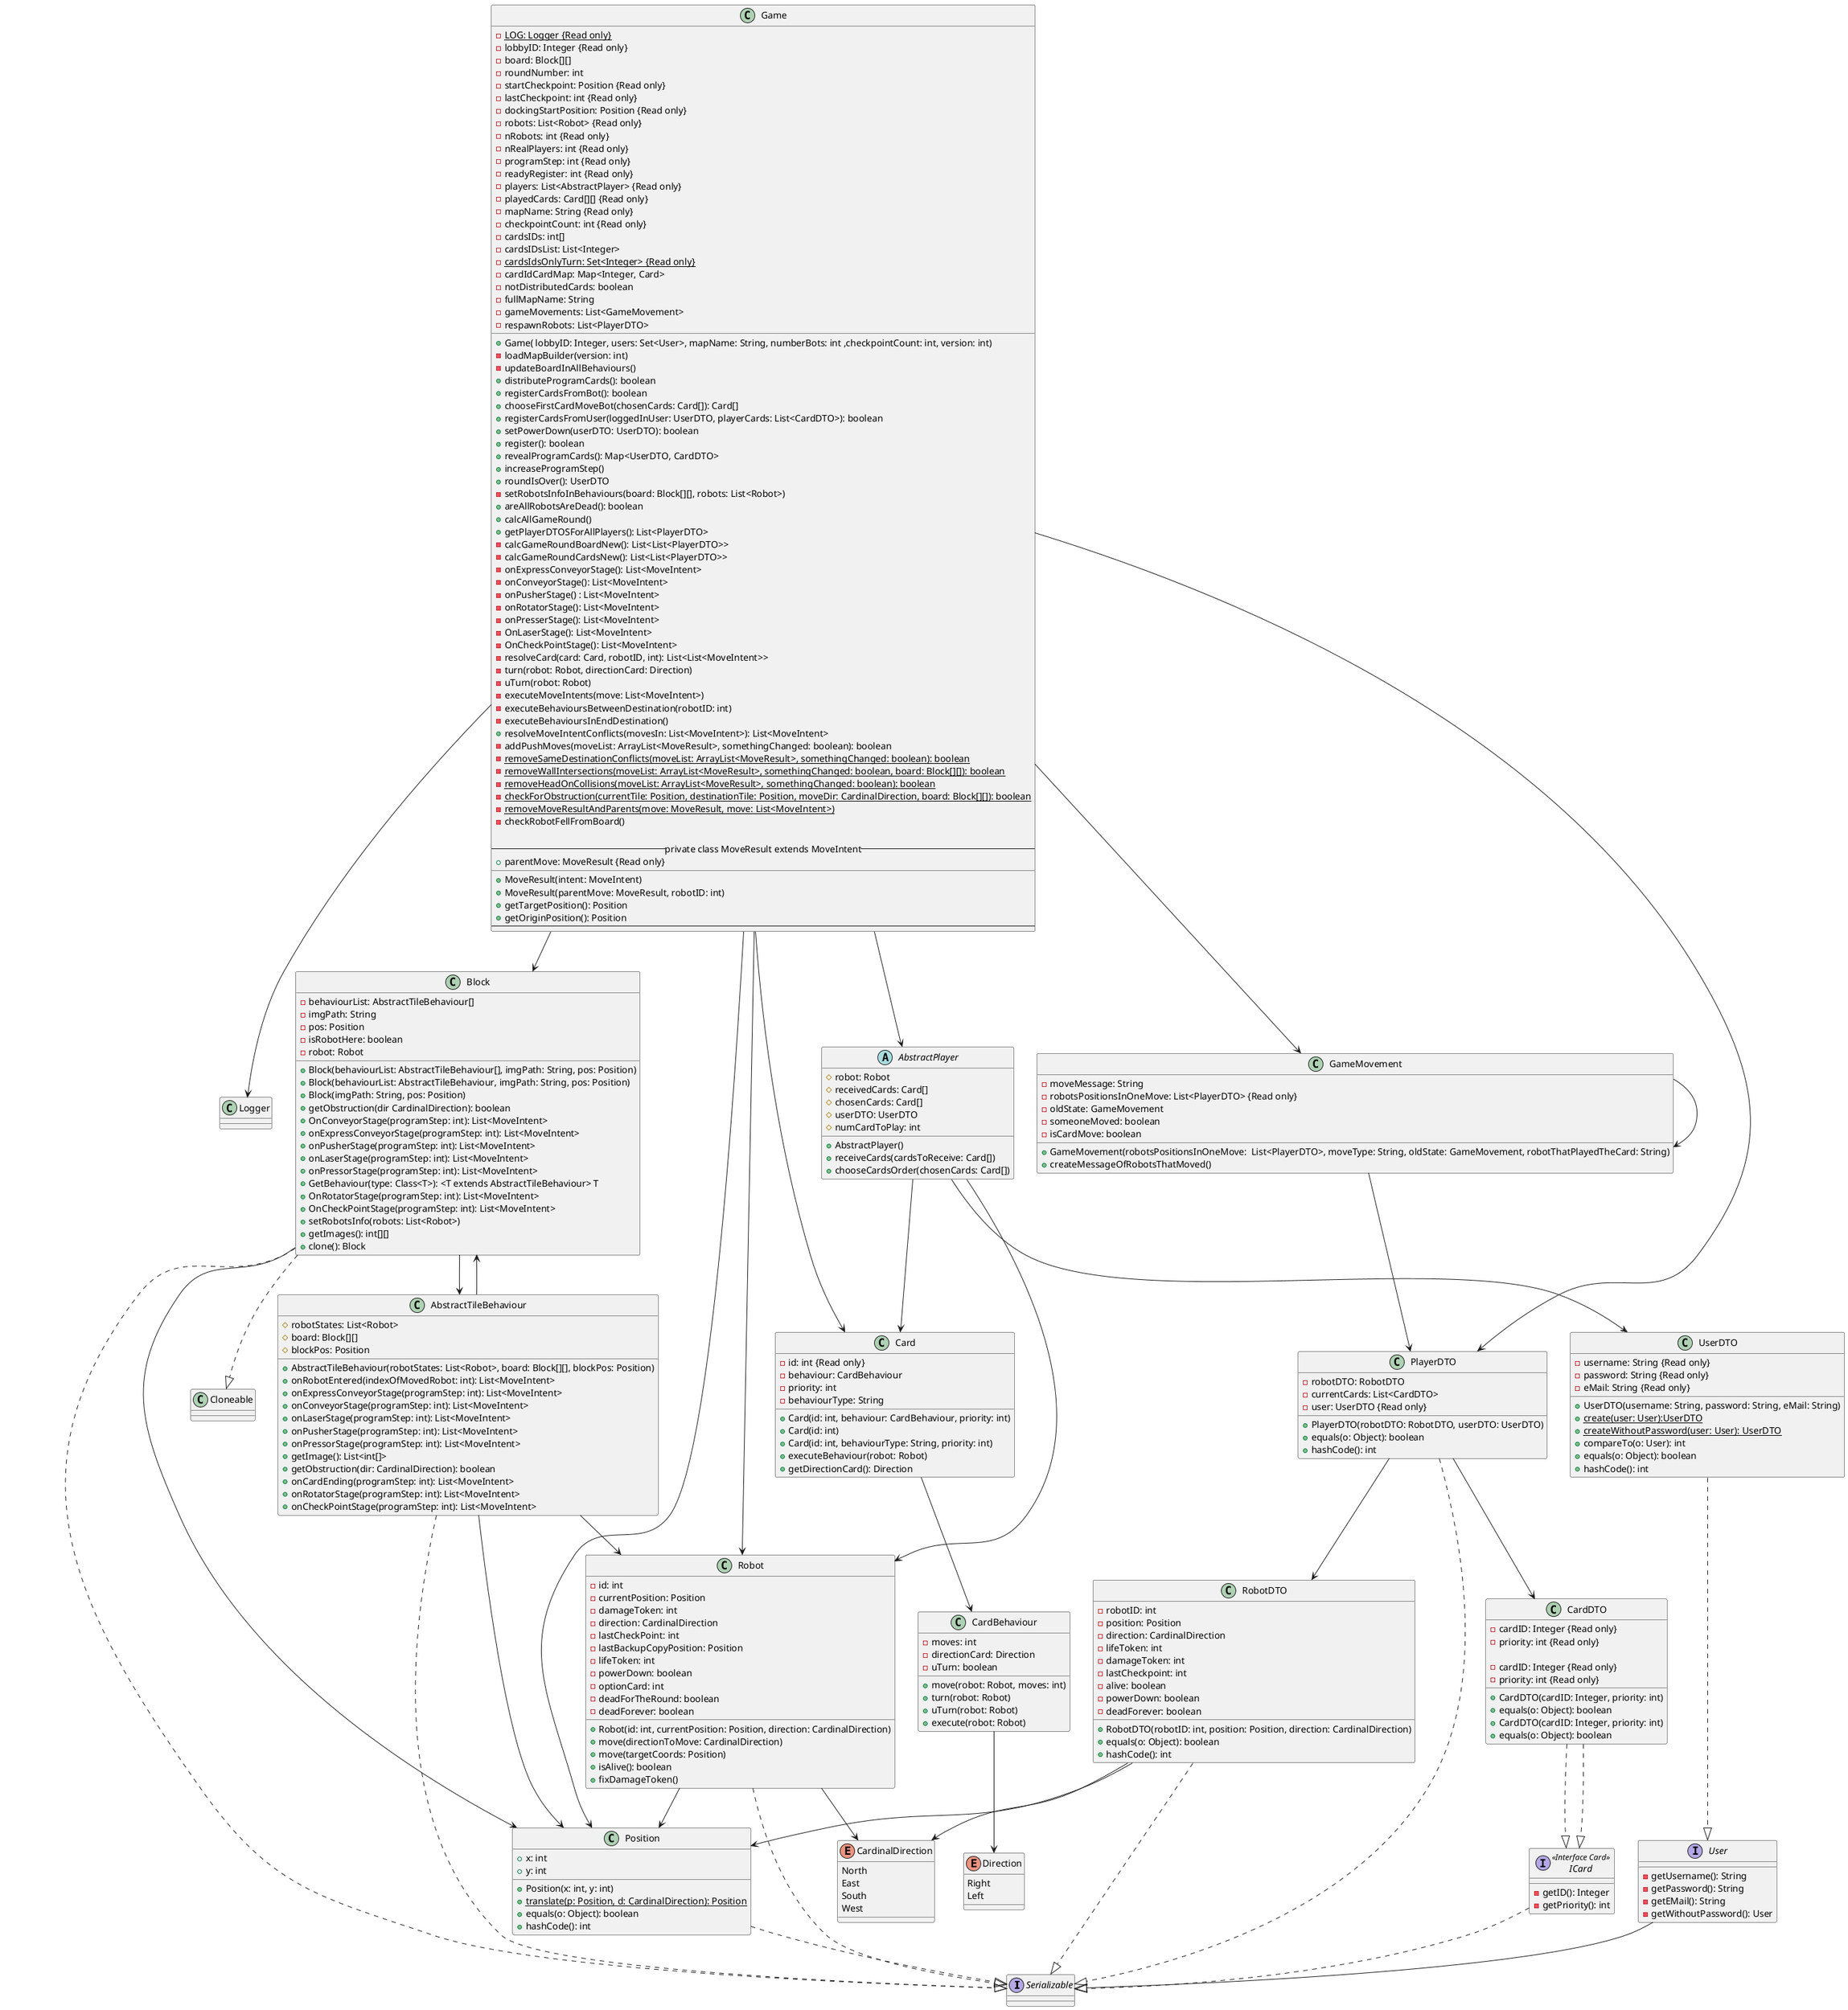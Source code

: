 @startuml
interface Serializable
interface User
interface ICard <<Interface Card>>

Game --> Logger
Game --> Block
Game --> Position
Game --> Robot
Game --> Card
Game --> GameMovement
Game --> PlayerDTO
Game --> AbstractPlayer

AbstractPlayer --> Robot
AbstractPlayer --> Card
AbstractPlayer --> UserDTO

UserDTO ..|> User

Card --> CardBehaviour

CardBehaviour --> Direction

GameMovement --> PlayerDTO
GameMovement --> GameMovement

PlayerDTO ..|> Serializable
PlayerDTO --> RobotDTO
PlayerDTO --> CardDTO

CardDTO ..|> ICard

RobotDTO ..|> Serializable
RobotDTO --> Position
RobotDTO --> CardinalDirection

Block ..|> Serializable
Block ..|> Cloneable
Block --> AbstractTileBehaviour
Block --> Position

AbstractTileBehaviour ..|> Serializable
AbstractTileBehaviour --> Robot
AbstractTileBehaviour --> Block
AbstractTileBehaviour --> Position

Position ..|> Serializable

Robot ..|> Serializable
Robot --> Position
Robot --> CardinalDirection

CardDTO ..|> ICard

ICard ..|> Serializable

User --|> Serializable

interface User{
    - getUsername(): String
    - getPassword(): String
    - getEMail(): String
    - getWithoutPassword(): User
}
interface ICard{
    - getID(): Integer
    - getPriority(): int
}
class CardDTO{
    - cardID: Integer {Read only}
    - priority: int {Read only}

    + CardDTO(cardID: Integer, priority: int)
    + equals(o: Object): boolean
}
class Robot{
    - id: int
    - currentPosition: Position
    - damageToken: int
    - direction: CardinalDirection
    - lastCheckPoint: int
    - lastBackupCopyPosition: Position
    - lifeToken: int
    - powerDown: boolean
    - optionCard: int
    - deadForTheRound: boolean
    - deadForever: boolean

    + Robot(id: int, currentPosition: Position, direction: CardinalDirection)
    + move(directionToMove: CardinalDirection)
    + move(targetCoords: Position)
    + isAlive(): boolean
    + fixDamageToken()
}
class Position{
    + x: int
    + y: int

    + Position(x: int, y: int)
    + {static} translate(p: Position, d: CardinalDirection): Position
    + equals(o: Object): boolean
    + hashCode(): int
}
class AbstractTileBehaviour{
    # robotStates: List<Robot>
    # board: Block[][]
    # blockPos: Position

    + AbstractTileBehaviour(robotStates: List<Robot>, board: Block[][], blockPos: Position)
    + onRobotEntered(indexOfMovedRobot: int): List<MoveIntent>
    + onExpressConveyorStage(programStep: int): List<MoveIntent>
    + onConveyorStage(programStep: int): List<MoveIntent>
    + onLaserStage(programStep: int): List<MoveIntent>
    + onPusherStage(programStep: int): List<MoveIntent>
    + onPressorStage(programStep: int): List<MoveIntent>
    + getImage(): List<int[]>
    + getObstruction(dir: CardinalDirection): boolean
    + onCardEnding(programStep: int): List<MoveIntent>
    + onRotatorStage(programStep: int): List<MoveIntent>
    + onCheckPointStage(programStep: int): List<MoveIntent>
}
class Block{
    - behaviourList: AbstractTileBehaviour[]
    - imgPath: String
    - pos: Position
    - isRobotHere: boolean
    - robot: Robot

    + Block(behaviourList: AbstractTileBehaviour[], imgPath: String, pos: Position)
    + Block(behaviourList: AbstractTileBehaviour, imgPath: String, pos: Position)
    + Block(imgPath: String, pos: Position)
    + getObstruction(dir CardinalDirection): boolean
    + OnConveyorStage(programStep: int): List<MoveIntent>
    + onExpressConveyorStage(programStep: int): List<MoveIntent>
    + onPusherStage(programStep: int): List<MoveIntent>
    + onLaserStage(programStep: int): List<MoveIntent>
    + onPressorStage(programStep: int): List<MoveIntent>
    + GetBehaviour(type: Class<T>): <T extends AbstractTileBehaviour> T
    + OnRotatorStage(programStep: int): List<MoveIntent>
    + OnCheckPointStage(programStep: int): List<MoveIntent>
    + setRobotsInfo(robots: List<Robot>)
    + getImages(): int[][]
    + clone(): Block
}
enum CardinalDirection{
    North
    East
    South
    West
}
class RobotDTO{
    - robotID: int
    - position: Position
    - direction: CardinalDirection
    - lifeToken: int
    - damageToken: int
    - lastCheckpoint: int
    - alive: boolean
    - powerDown: boolean
    - deadForever: boolean

    + RobotDTO(robotID: int, position: Position, direction: CardinalDirection)
    + equals(o: Object): boolean
    + hashCode(): int

}
class CardDTO{
    - cardID: Integer {Read only}
    - priority: int {Read only}

    + CardDTO(cardID: Integer, priority: int)
    + equals(o: Object): boolean
}
class PlayerDTO{
    - robotDTO: RobotDTO
    - currentCards: List<CardDTO>
    - user: UserDTO {Read only}

    + PlayerDTO(robotDTO: RobotDTO, userDTO: UserDTO)
    + equals(o: Object): boolean
    + hashCode(): int
}
class GameMovement{
    - moveMessage: String
    - robotsPositionsInOneMove: List<PlayerDTO> {Read only}
    - oldState: GameMovement
    - someoneMoved: boolean
    - isCardMove: boolean

    + GameMovement(robotsPositionsInOneMove:  List<PlayerDTO>, moveType: String, oldState: GameMovement, robotThatPlayedTheCard: String)
    + createMessageOfRobotsThatMoved()

}
enum Direction{
Right
Left
}
class CardBehaviour{
    - moves: int
    - directionCard: Direction
    - uTurn: boolean

    + move(robot: Robot, moves: int)
    + turn(robot: Robot)
    + uTurn(robot: Robot)
    + execute(robot: Robot)
}
class Card{
    - id: int {Read only}
    - behaviour: CardBehaviour
    - priority: int
    - behaviourType: String

    + Card(id: int, behaviour: CardBehaviour, priority: int)
    + Card(id: int)
    + Card(id: int, behaviourType: String, priority: int)
    + executeBehaviour(robot: Robot)
    + getDirectionCard(): Direction

}
class UserDTO{
    - username: String {Read only}
    - password: String {Read only}
    - eMail: String {Read only}

    + UserDTO(username: String, password: String, eMail: String)
    + {static} create(user: User):UserDTO
    + {static} createWithoutPassword(user: User): UserDTO
    + compareTo(o: User): int
    + equals(o: Object): boolean
    + hashCode(): int
}
abstract class AbstractPlayer{
    # robot: Robot
    # receivedCards: Card[]
    # chosenCards: Card[]
    # userDTO: UserDTO
    # numCardToPlay: int

    + AbstractPlayer()
    + receiveCards(cardsToReceive: Card[])
    + chooseCardsOrder(chosenCards: Card[])
}
class Game {
    - {static} LOG: Logger {Read only}
    - lobbyID: Integer {Read only}
    - board: Block[][]
    - roundNumber: int
    - startCheckpoint: Position {Read only}
    - lastCheckpoint: int {Read only}
    - dockingStartPosition: Position {Read only}
    - robots: List<Robot> {Read only}
    - nRobots: int {Read only}
    - nRealPlayers: int {Read only}
    - programStep: int {Read only}
    - readyRegister: int {Read only}
    - players: List<AbstractPlayer> {Read only}
    - playedCards: Card[][] {Read only}
    - mapName: String {Read only}
    - checkpointCount: int {Read only}
    - cardsIDs: int[]
    - cardsIDsList: List<Integer>
    - {static} cardsIdsOnlyTurn: Set<Integer> {Read only}
    - cardIdCardMap: Map<Integer, Card>
    - notDistributedCards: boolean
    - fullMapName: String
    - gameMovements: List<GameMovement>
    - respawnRobots: List<PlayerDTO>
__
    + Game( lobbyID: Integer, users: Set<User>, mapName: String, numberBots: int ,checkpointCount: int, version: int)
    - loadMapBuilder(version: int)
    - updateBoardInAllBehaviours()
    + distributeProgramCards(): boolean
    + registerCardsFromBot(): boolean
    + chooseFirstCardMoveBot(chosenCards: Card[]): Card[]
    + registerCardsFromUser(loggedInUser: UserDTO, playerCards: List<CardDTO>): boolean
    + setPowerDown(userDTO: UserDTO): boolean
    + register(): boolean
    + revealProgramCards(): Map<UserDTO, CardDTO>
    + increaseProgramStep()
    + roundIsOver(): UserDTO
    - setRobotsInfoInBehaviours(board: Block[][], robots: List<Robot>)
    + areAllRobotsAreDead(): boolean
    + calcAllGameRound()
    + getPlayerDTOSForAllPlayers(): List<PlayerDTO>
    - calcGameRoundBoardNew(): List<List<PlayerDTO>>
    - calcGameRoundCardsNew(): List<List<PlayerDTO>>
    - onExpressConveyorStage(): List<MoveIntent>
    - onConveyorStage(): List<MoveIntent>
    - onPusherStage() : List<MoveIntent>
    - onRotatorStage(): List<MoveIntent>
    - onPresserStage(): List<MoveIntent>
    - OnLaserStage(): List<MoveIntent>
    - OnCheckPointStage(): List<MoveIntent>
    - resolveCard(card: Card, robotID, int): List<List<MoveIntent>>
    - turn(robot: Robot, directionCard: Direction)
    - uTurn(robot: Robot)
    - executeMoveIntents(move: List<MoveIntent>)
    - executeBehavioursBetweenDestination(robotID: int)
    - executeBehavioursInEndDestination()
    + resolveMoveIntentConflicts(movesIn: List<MoveIntent>): List<MoveIntent>
    - addPushMoves(moveList: ArrayList<MoveResult>, somethingChanged: boolean): boolean
    - {static} removeSameDestinationConflicts(moveList: ArrayList<MoveResult>, somethingChanged: boolean): boolean
    - {static} removeWallIntersections(moveList: ArrayList<MoveResult>, somethingChanged: boolean, board: Block[][]): boolean
    - {static} removeHeadOnCollisions(moveList: ArrayList<MoveResult>, somethingChanged: boolean): boolean
    - {static} checkForObstruction(currentTile: Position, destinationTile: Position, moveDir: CardinalDirection, board: Block[][]): boolean
    - {static} removeMoveResultAndParents(move: MoveResult, move: List<MoveIntent>)
    - checkRobotFellFromBoard()

    --private class MoveResult extends MoveIntent--
    + parentMove: MoveResult {Read only}
__
    + MoveResult(intent: MoveIntent)
    + MoveResult(parentMove: MoveResult, robotID: int)
    + getTargetPosition(): Position
    + getOriginPosition(): Position
--
}

@enduml